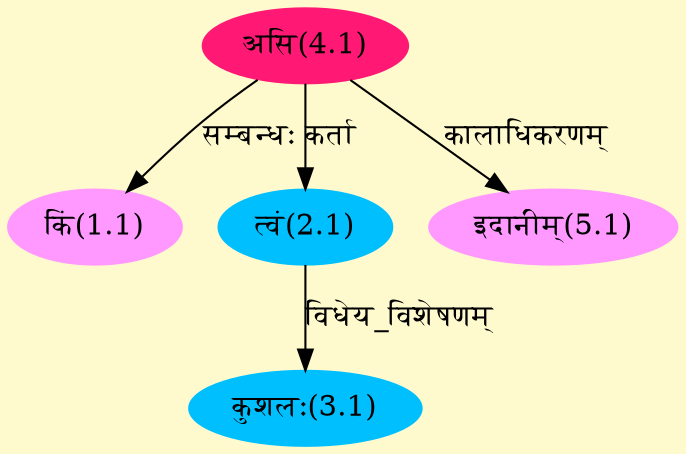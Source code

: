 digraph G{
rankdir=BT;
 compound=true;
 bgcolor="lemonchiffon1";
Node1_1 [style=filled, color="#FF99FF" label = "किं(1.1)"]
Node4_1 [style=filled, color="#FF1975" label = "असि(4.1)"]
Node2_1 [style=filled, color="#00BFFF" label = "त्वं(2.1)"]
Node3_1 [style=filled, color="#00BFFF" label = "कुशलः(3.1)"]
Node5_1 [style=filled, color="#FF99FF" label = "इदानीम्(5.1)"]
/* Start of Relations section */

Node1_1 -> Node4_1 [  label="सम्बन्धः"  dir="back" ]
Node2_1 -> Node4_1 [  label="कर्ता"  dir="back" ]
Node3_1 -> Node2_1 [  label="विधेय_विशेषणम्"  dir="back" ]
Node5_1 -> Node4_1 [  label="कालाधिकरणम्"  dir="back" ]
}
